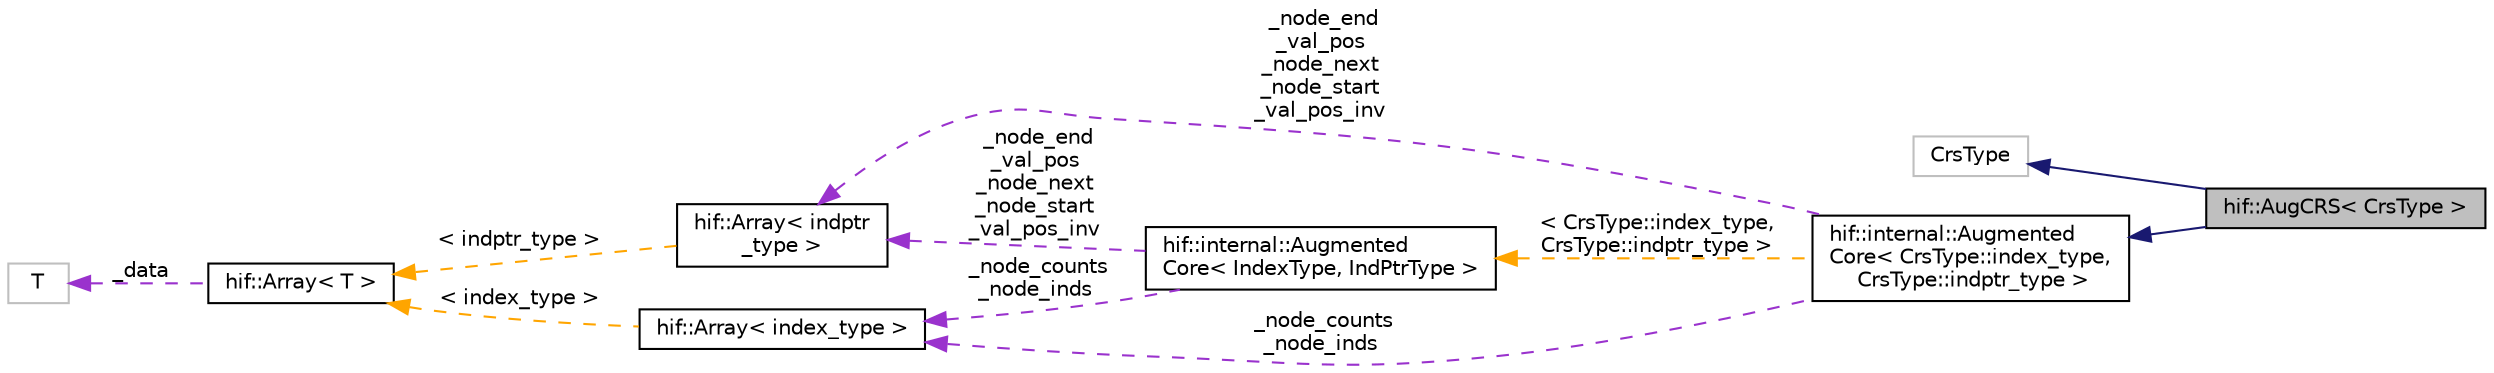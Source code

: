 digraph "hif::AugCRS&lt; CrsType &gt;"
{
  edge [fontname="Helvetica",fontsize="10",labelfontname="Helvetica",labelfontsize="10"];
  node [fontname="Helvetica",fontsize="10",shape=record];
  rankdir="LR";
  Node8 [label="hif::AugCRS\< CrsType \>",height=0.2,width=0.4,color="black", fillcolor="grey75", style="filled", fontcolor="black"];
  Node9 -> Node8 [dir="back",color="midnightblue",fontsize="10",style="solid",fontname="Helvetica"];
  Node9 [label="CrsType",height=0.2,width=0.4,color="grey75", fillcolor="white", style="filled"];
  Node10 -> Node8 [dir="back",color="midnightblue",fontsize="10",style="solid",fontname="Helvetica"];
  Node10 [label="hif::internal::Augmented\lCore\< CrsType::index_type,\l CrsType::indptr_type \>",height=0.2,width=0.4,color="black", fillcolor="white", style="filled",URL="$classhif_1_1internal_1_1AugmentedCore.html"];
  Node11 -> Node10 [dir="back",color="darkorchid3",fontsize="10",style="dashed",label=" _node_end\n_val_pos\n_node_next\n_node_start\n_val_pos_inv" ,fontname="Helvetica"];
  Node11 [label="hif::Array\< indptr\l_type \>",height=0.2,width=0.4,color="black", fillcolor="white", style="filled",URL="$classhif_1_1Array.html"];
  Node12 -> Node11 [dir="back",color="orange",fontsize="10",style="dashed",label=" \< indptr_type \>" ,fontname="Helvetica"];
  Node12 [label="hif::Array\< T \>",height=0.2,width=0.4,color="black", fillcolor="white", style="filled",URL="$classhif_1_1Array.html",tooltip="Core data structure used in compressed storage. "];
  Node13 -> Node12 [dir="back",color="darkorchid3",fontsize="10",style="dashed",label=" _data" ,fontname="Helvetica"];
  Node13 [label="T",height=0.2,width=0.4,color="grey75", fillcolor="white", style="filled"];
  Node14 -> Node10 [dir="back",color="darkorchid3",fontsize="10",style="dashed",label=" _node_counts\n_node_inds" ,fontname="Helvetica"];
  Node14 [label="hif::Array\< index_type \>",height=0.2,width=0.4,color="black", fillcolor="white", style="filled",URL="$classhif_1_1Array.html"];
  Node12 -> Node14 [dir="back",color="orange",fontsize="10",style="dashed",label=" \< index_type \>" ,fontname="Helvetica"];
  Node15 -> Node10 [dir="back",color="orange",fontsize="10",style="dashed",label=" \< CrsType::index_type,\l CrsType::indptr_type \>" ,fontname="Helvetica"];
  Node15 [label="hif::internal::Augmented\lCore\< IndexType, IndPtrType \>",height=0.2,width=0.4,color="black", fillcolor="white", style="filled",URL="$classhif_1_1internal_1_1AugmentedCore.html",tooltip="A group of forward link lists for CompressedStorage. "];
  Node11 -> Node15 [dir="back",color="darkorchid3",fontsize="10",style="dashed",label=" _node_end\n_val_pos\n_node_next\n_node_start\n_val_pos_inv" ,fontname="Helvetica"];
  Node14 -> Node15 [dir="back",color="darkorchid3",fontsize="10",style="dashed",label=" _node_counts\n_node_inds" ,fontname="Helvetica"];
}
